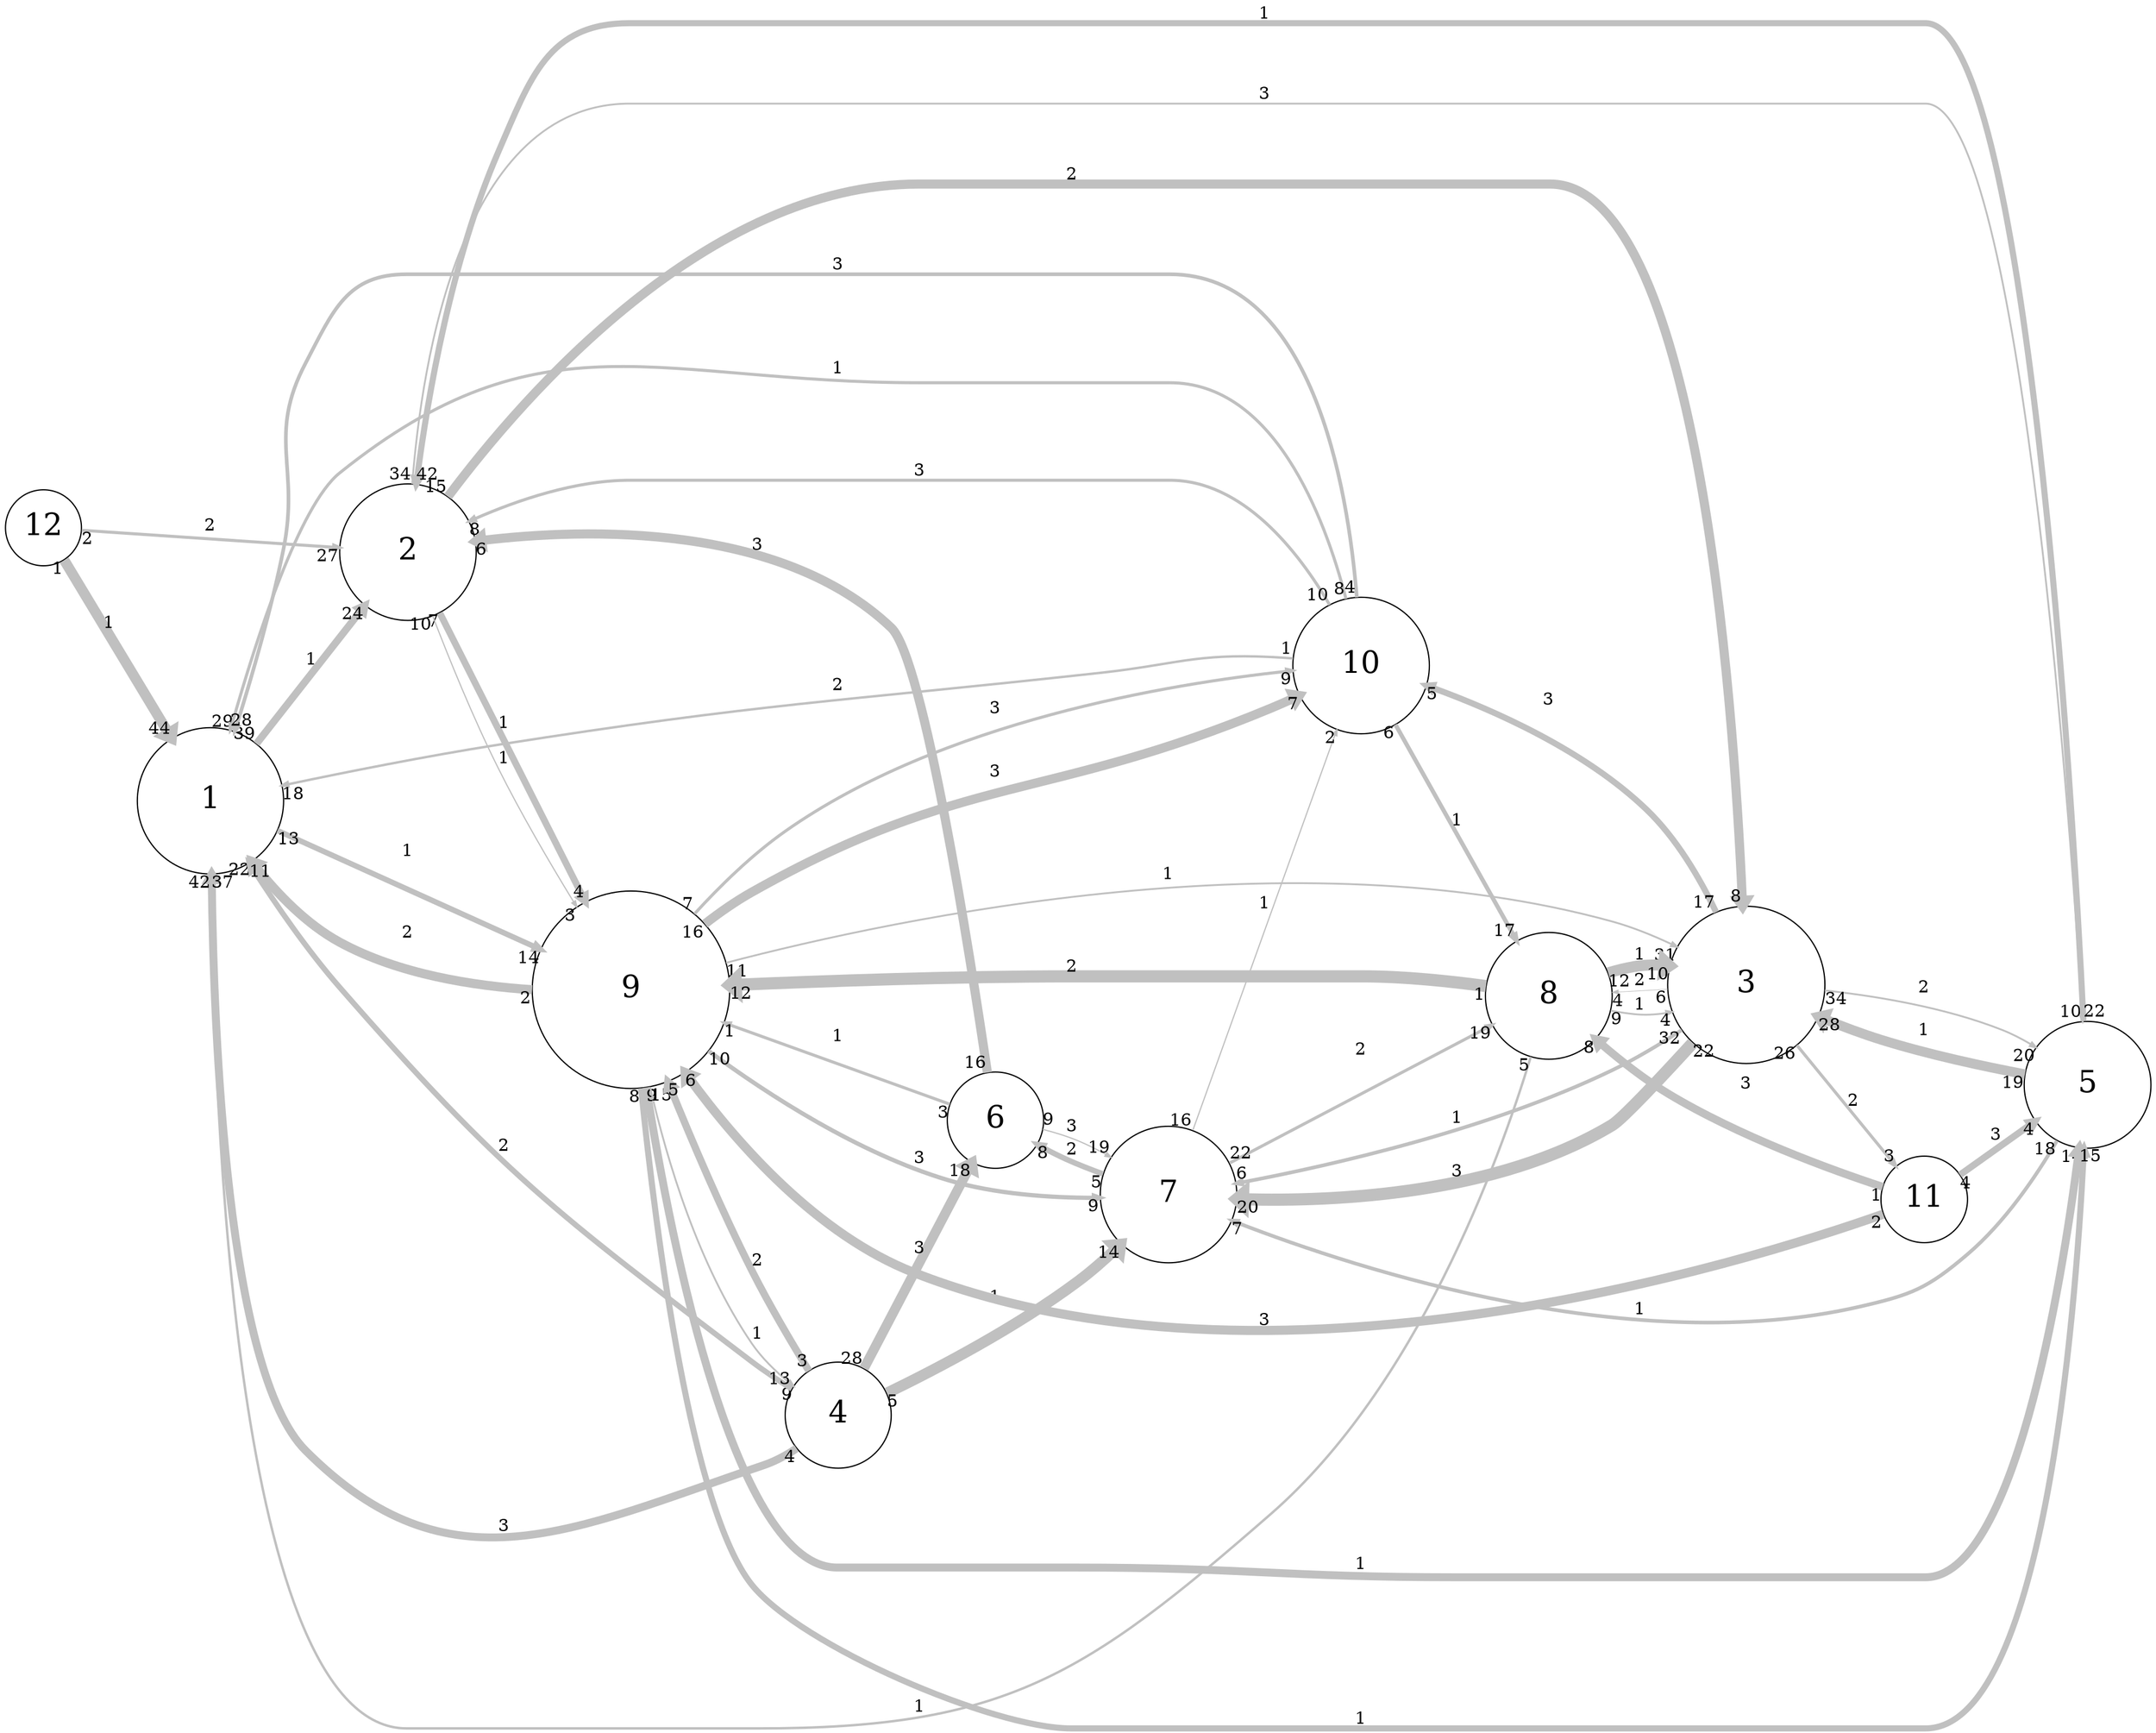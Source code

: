 digraph "" {
	graph [bb="0,0,1605.4,1374.5",
		overlap=false,
		rankdir=LR,
		ratio=0.5,
		scale=1,
		splines=spline
	];
	node [fontsize=25,
		label="\N",
		shape=circle
	];
	edge [arrowsize=0.5,
		splines=true
	];
	0	[height=1.6731,
		label=1,
		pos="159.35,498",
		width=1.6731];
	1	[height=1.5577,
		label=2,
		pos="318.35,823",
		width=1.5577];
	0 -> 1	[key=0,
		capacity=1,
		color=grey,
		from_pd=38,
		head_lp="286.25,764.33",
		headlabel=24,
		label=1,
		lp="241.35,678.25",
		penwidth=6.0,
		pos="e,293,772.58 186.45,552.03 214.48,610.05 258.9,702 288.09,762.43",
		pt=9,
		tail_lp="193.2,560.28",
		taillabel=39,
		to_pd=23];
	8	[height=2.25,
		label=9,
		pos="498.35,759",
		width=2.25];
	0 -> 8	[key=0,
		capacity=1,
		color=grey,
		from_pd=12,
		head_lp="480.05,670.17",
		headlabel=14,
		label=1,
		lp="318.35,510.25",
		penwidth=4.5,
		pos="e,486.8,678.42 218.69,487.43 263.18,482.04 325.02,480.44 374.43,501.5 439.15,529.09 469.89,605.33 484.44,667.74",
		pt=12,
		tail_lp="225.44,495.68",
		taillabel=13,
		to_pd=13];
	1 -> 8	[key=0,
		capacity=1,
		color=grey,
		from_pd=6,
		head_lp="418.46,794.4",
		headlabel=4,
		label=1,
		lp="395.35,804.25",
		penwidth=5.5,
		pos="e,421.84,786.15 371.31,804.32 383.91,799.79 397.7,794.83 411.4,789.9",
		pt=10,
		tail_lp="374.69,812.57",
		taillabel=7,
		to_pd=3];
	1 -> 8	[key=1,
		capacity=1,
		color=grey,
		from_pd=9,
		head_lp="413.87,757.79",
		headlabel=3,
		label=1,
		lp="395.35,781.25",
		penwidth=1.0,
		pos="e,417.24,766.04 362.87,788.66 372.06,782.78 382.01,777.34 391.98,773.5 398.11,771.14 404.58,769.15 411.16,767.48",
		pt=19,
		tail_lp="369.62,780.41",
		taillabel=10,
		to_pd=2];
	2	[height=1.7885,
		label=3,
		pos="1239.4,1055",
		width=1.7885];
	1 -> 2	[key=0,
		capacity=2,
		color=grey,
		from_pd=14,
		head_lp="1208.5,1121.9",
		headlabel=8,
		label=2,
		lp="791.35,1293.2",
		penwidth=7.5,
		pos="e,1211.9,1113.6 330.57,877.99 343.88,932.57 370.44,1016.3 417.35,1075 521.75,1205.5 562.2,1285 729.35,1285 729.35,1285 729.35,1285 \
1081.4,1285 1120.7,1285 1173.5,1192 1206.7,1124.3",
		pt=6,
		tail_lp="337.32,886.24",
		taillabel=15,
		to_pd=7];
	4	[height=1.4423,
		label=5,
		pos="1553.4,992",
		width=1.4423];
	1 -> 4	[key=0,
		capacity=3,
		color=grey,
		from_pd=33,
		head_lp="1535.9,1051.5",
		headlabel=10,
		label=3,
		lp="929.35,1366.2",
		penwidth=1.5,
		pos="e,1542.6,1043.3 321.86,879.18 327.09,957.42 343.1,1102.3 391.98,1215 423.38,1287.4 418.4,1358 497.35,1358 497.35,1358 497.35,1358 \
1403.4,1358 1469,1358 1519.8,1153.5 1541.2,1050.2",
		pt=18,
		tail_lp="315.11,887.43",
		taillabel=34,
		to_pd=9];
	8 -> 0	[key=0,
		capacity=2,
		color=grey,
		from_pd=1,
		head_lp="214.31,526.32",
		headlabel=22,
		label=2,
		lp="318.35,670.25",
		penwidth=7.5,
		pos="e,207.56,534.57 433.79,709.77 371.3,661.37 276.82,588.2 216.88,541.78",
		pt=6,
		tail_lp="430.41,701.52",
		taillabel=2,
		to_pd=21];
	8 -> 2	[key=0,
		capacity=1,
		color=grey,
		from_pd=10,
		head_lp="1171.6,1025.5",
		headlabel=31,
		label=1,
		lp="852.35,917.25",
		penwidth=1.5,
		pos="e,1178.4,1033.8 572.91,790.77 670.82,832.79 849.55,908.57 1004,969 1060.1,990.98 1124.5,1014.5 1171.5,1031.3",
		pt=18,
		tail_lp="579.66,782.52",
		taillabel=11,
		to_pd=30];
	8 -> 4	[key=0,
		capacity=1,
		color=grey,
		from_pd=7,
		head_lp="1543.6,931.8",
		headlabel=14,
		label=1,
		lp="1007.4,476.25",
		penwidth=5.0,
		pos="e,1550.4,940.05 523.92,681.69 542.73,637.42 573.77,586.51 621.73,565 791.83,488.7 1314.7,385.29 1458.4,504 1522.9,557.22 1543.6,\
809.41 1549.8,928.91",
		pt=11,
		tail_lp="520.54,673.44",
		taillabel=8,
		to_pd=13];
	8 -> 4	[key=1,
		capacity=1,
		color=grey,
		from_pd=8,
		head_lp="1558.6,931.75",
		headlabel=15,
		label=1,
		lp="1007.4,341.25",
		penwidth=6.5,
		pos="e,1551.9,940 521.74,680.95 540.33,630.24 571.94,566.91 621.73,530 921.6,307.71 1157.8,235.68 1458.4,457 1533.2,512.09 1548.5,799.35 \
1551.6,928.73",
		pt=8,
		tail_lp="525.11,672.7",
		taillabel=9,
		to_pd=14];
	6	[height=1.5577,
		label=7,
		pos="929.35,1068",
		width=1.5577];
	8 -> 6	[key=0,
		capacity=3,
		color=grey,
		from_pd=9,
		head_lp="875.34,1034.7",
		headlabel=9,
		label=3,
		lp="730.35,966.25",
		penwidth=3.5,
		pos="e,878.72,1042.9 551.47,820.65 565.5,835.63 581.19,851.06 596.98,864 685.09,936.25 800.95,1001.9 869.74,1038.2",
		pt=14,
		tail_lp="558.22,812.4",
		taillabel=10,
		to_pd=8];
	9	[height=1.5577,
		label=10,
		pos="1402.4,569",
		width=1.5577];
	8 -> 9	[key=0,
		capacity=3,
		color=grey,
		from_pd=15,
		head_lp="1344.3,574.69",
		headlabel=7,
		label=3,
		lp="929.35,661.25",
		penwidth=7.5,
		pos="e,1347.7,582.94 555.45,701.28 585.13,676.88 623.77,654 664.35,654 664.35,654 664.35,654 853.35,654 1029.7,654 1234.3,610.47 1336.4,\
585.72",
		pt=6,
		tail_lp="562.2,709.53",
		taillabel=16,
		to_pd=6];
	8 -> 9	[key=1,
		capacity=3,
		color=grey,
		from_pd=6,
		head_lp="1342.7,560.75",
		headlabel=9,
		label=3,
		lp="929.35,577.25",
		penwidth=2.5,
		pos="e,1346.1,569 529.37,683.63 556.02,630.59 600.67,569 664.35,569 664.35,569 664.35,569 853.35,569 1028.5,569 1235.2,569 1337.5,569",
		pt=16,
		tail_lp="532.74,675.38",
		taillabel=7,
		to_pd=8];
	3	[height=1.2115,
		label=4,
		pos="665.35,1109",
		width=1.2115];
	8 -> 3	[key=0,
		capacity=1,
		color=grey,
		from_pd=14,
		head_lp="642.94,1065.4",
		headlabel=9,
		label=1,
		lp="600.35,1023.2",
		penwidth=1.5,
		pos="e,639.56,1073.7 525.84,835.63 543.75,884.52 569.15,948.69 596.98,1003 608.33,1025.2 622.96,1048.6 635.68,1067.9",
		pt=18,
		tail_lp="532.59,843.88",
		taillabel=15,
		to_pd=8];
	2 -> 4	[key=0,
		capacity=2,
		color=grey,
		from_pd=33,
		head_lp="1495.6,1010.3",
		headlabel=20,
		label=2,
		lp="1402.4,1040.2",
		penwidth=1.5,
		pos="e,1502.4,1002.1 1302.7,1042.4 1359,1031 1441.1,1014.5 1495.6,1003.5",
		pt=18,
		tail_lp="1309.5,1050.7",
		taillabel=34,
		to_pd=19];
	2 -> 6	[key=0,
		capacity=1,
		color=grey,
		from_pd=31,
		head_lp="985.23,1080.3",
		headlabel=6,
		label=1,
		lp="1080.4,1118.2",
		penwidth=3.0,
		pos="e,981.85,1088.5 1186.2,1091.8 1176.8,1096.8 1166.8,1101.2 1156.7,1104 1101.5,1119.3 1036.9,1106 990.8,1091.5",
		pt=15,
		tail_lp="1179.5,1083.6",
		taillabel=32,
		to_pd=5];
	2 -> 6	[key=1,
		capacity=3,
		color=grey,
		from_pd=21,
		head_lp="992.51,1060.2",
		headlabel=20,
		label=3,
		lp="1080.4,1076.2",
		penwidth=10.0,
		pos="e,985.76,1068.4 1175.1,1062.6 1168.9,1063.1 1162.7,1063.6 1156.7,1064 1103.6,1067.4 1043.3,1068.3 998.32,1068.4",
		pt=1,
		tail_lp="1168.4,1054.3",
		taillabel=22,
		to_pd=19];
	7	[height=1.4423,
		label=8,
		pos="1080.4,866",
		width=1.4423];
	2 -> 7	[key=0,
		capacity=2,
		color=grey,
		from_pd=5,
		head_lp="1110.9,913.87",
		headlabel=4,
		label=2,
		lp="1153.4,962.25",
		penwidth=0.5,
		pos="e,1114.3,905.62 1197.4,1005.7 1172.7,975.96 1141.5,938.45 1117.7,909.78",
		pt=20,
		tail_lp="1200.7,997.42",
		taillabel=6,
		to_pd=3];
	2 -> 9	[key=0,
		capacity=3,
		color=grey,
		from_pd=16,
		head_lp="1385.4,632.04",
		headlabel=5,
		label=3,
		lp="1325.4,869.25",
		penwidth=5.0,
		pos="e,1388.8,623.79 1269.2,997.43 1280.9,973 1293.8,943.98 1303.7,917 1339.2,820.5 1369.2,704.98 1386.3,634.31",
		pt=11,
		tail_lp="1262.5,989.18",
		taillabel=17,
		to_pd=4];
	10	[height=0.98077,
		label=11,
		pos="1402.4,908",
		width=0.98077];
	2 -> 10	[key=0,
		capacity=2,
		color=grey,
		from_pd=25,
		head_lp="1378.9,939.8",
		headlabel=3,
		label=2,
		lp="1325.4,985.25",
		penwidth=2.5,
		pos="e,1375.6,931.55 1287.4,1012.1 1313.7,988.07 1345.8,958.76 1369.2,937.37",
		pt=16,
		tail_lp="1294.1,1020.3",
		taillabel=26,
		to_pd=2];
	4 -> 1	[key=0,
		capacity=1,
		color=grey,
		from_pd=21,
		head_lp="349.31,763.82",
		headlabel=42,
		label=1,
		lp="929.35,249.25",
		penwidth=5.0,
		pos="e,342.56,772.07 1553.1,939.79 1554.2,769.48 1546.1,241 1403.4,241 729.35,241 729.35,241 729.35,241 573.31,241 508.4,275.27 417.35,\
402 343.64,504.6 407.3,561.01 374.43,683 367.29,709.48 356.74,737.79 346.78,761.97",
		pt=11,
		tail_lp="1559.9,931.54",
		taillabel=22,
		to_pd=41];
	4 -> 2	[key=0,
		capacity=1,
		color=grey,
		from_pd=18,
		head_lp="1310.1,1067.7",
		headlabel=28,
		label=1,
		lp="1402.4,1073.2",
		penwidth=8.0,
		pos="e,1303.3,1063.6 1512.8,1024.8 1496.9,1036 1477.8,1047.2 1458.4,1053 1412.2,1066.9 1357.9,1067.5 1315.1,1064.5",
		pt=5,
		tail_lp="1506.1,1033.1",
		taillabel=19,
		to_pd=27];
	4 -> 6	[key=0,
		capacity=1,
		color=grey,
		from_pd=17,
		head_lp="949.75,1127.3",
		headlabel=7,
		label=1,
		lp="1239.4,1232.2",
		penwidth=3.0,
		pos="e,953.12,1119.1 1543.1,1043.2 1527.4,1111.5 1488.7,1224 1403.4,1224 1079.4,1224 1079.4,1224 1079.4,1224 1023.6,1224 982.37,1171.3 \
957.56,1127.2",
		pt=15,
		tail_lp="1549.8,1051.5",
		taillabel=18,
		to_pd=6];
	6 -> 7	[key=0,
		capacity=2,
		color=grey,
		from_pd=21,
		head_lp="1055.4,915.86",
		headlabel=19,
		label=2,
		lp="1007.4,975.25",
		penwidth=2.5,
		pos="e,1048.7,907.61 963.42,1023.2 987.19,990.94 1019.2,947.52 1043.6,914.49",
		pt=16,
		tail_lp="970.17,1014.9",
		taillabel=22,
		to_pd=18];
	6 -> 9	[key=0,
		capacity=1,
		color=grey,
		from_pd=15,
		head_lp="1363.7,598.47",
		headlabel=2,
		label=1,
		lp="1153.4,719.25",
		penwidth=1.0,
		pos="e,1360.4,606.72 940.15,1012.7 952.57,955.63 978.64,866.42 1028.4,805 1125.6,685.17 1201,717.55 1328.7,631 1337.8,624.88 1346.9,617.81 \
1355.6,610.68",
		pt=19,
		tail_lp="933.4,1004.5",
		taillabel=16,
		to_pd=1];
	5	[height=1.0962,
		label=6,
		pos="791.35,1143",
		width=1.0962];
	6 -> 5	[key=0,
		capacity=2,
		color=grey,
		from_pd=4,
		head_lp="833.03,1140.4",
		headlabel=8,
		label=2,
		lp="852.35,1132.2",
		penwidth=4.5,
		pos="e,829.65,1132.1 885.16,1102.7 875.78,1109.3 865.68,1115.8 855.73,1121 850.76,1123.6 845.42,1126 840.02,1128.2",
		pt=12,
		tail_lp="881.78,1094.5",
		taillabel=5,
		to_pd=7];
	7 -> 0	[key=0,
		capacity=1,
		color=grey,
		from_pd=4,
		head_lp="201.44,440.78",
		headlabel=37,
		label=1,
		lp="665.35,383.25",
		penwidth=2.0,
		pos="e,194.69,449.03 1077.5,813.68 1072.8,716.66 1057.7,514.25 1010.7,465 882.12,330.22 787.64,375 601.35,375 317.35,375 317.35,375 317.35,\
375 269.92,375 228.3,410.21 199.85,442.96",
		pt=17,
		tail_lp="1074.1,805.43",
		taillabel=5,
		to_pd=36];
	7 -> 8	[key=0,
		capacity=2,
		color=grey,
		from_pd=0,
		head_lp="585.23,765.35",
		headlabel=12,
		label=2,
		lp="791.35,828.25",
		penwidth=10.0,
		pos="e,578.48,773.6 1029,856.7 931.13,838.66 714.26,798.65 590.52,775.82",
		pt=1,
		tail_lp="1025.6,848.45",
		taillabel=1,
		to_pd=11];
	7 -> 2	[key=0,
		capacity=1,
		color=grey,
		from_pd=8,
		head_lp="1210.6,990.6",
		headlabel=4,
		label=1,
		lp="1153.4,936.25",
		penwidth=1.5,
		pos="e,1207.2,998.85 1122.5,896.32 1134.2,905.93 1146.6,917.06 1156.7,928.5 1174,947.98 1190.2,971.46 1203.5,992.87",
		pt=18,
		tail_lp="1125.9,904.57",
		taillabel=9,
		to_pd=3];
	7 -> 2	[key=1,
		capacity=1,
		color=grey,
		from_pd=11,
		head_lp="1195.5,1022.7",
		headlabel=10,
		label=1,
		lp="1153.4,990.25",
		penwidth=9.0,
		pos="e,1188.8,1014.5 1106.1,911.39 1118.2,931.73 1133.6,955.48 1150,975 1159,985.77 1169.5,996.46 1180,1006.4",
		pt=3,
		tail_lp="1099.4,919.64",
		taillabel=12,
		to_pd=9];
	9 -> 0	[key=0,
		capacity=3,
		color=grey,
		from_pd=3,
		head_lp="155.99,429.41",
		headlabel=29,
		label=3,
		lp="791.35,179.25",
		penwidth=3.0,
		pos="e,162.74,437.66 1380.2,517.16 1363.5,480.86 1337.4,432.97 1303.7,399 1110.8,204.21 1005.5,169 731.35,169 317.35,169 317.35,169 317.35,\
169 203.43,169 172.09,331.66 163.52,428.24",
		pt=15,
		tail_lp="1376.8,508.91",
		taillabel=4,
		to_pd=28];
	9 -> 0	[key=1,
		capacity=2,
		color=grey,
		from_pd=0,
		head_lp="176.91,429.99",
		headlabel=18,
		label=2,
		lp="791.35,93.25",
		penwidth=2.0,
		pos="e,170.16,438.24 1395.7,512.91 1386.5,449.33 1363,345.96 1303.7,280 1123.9,80.056 1000.2,84 731.35,84 317.35,84 317.35,84 317.35,\
84 244.11,84 192.91,313.41 171.52,430.68",
		pt=17,
		tail_lp="1392.3,504.66",
		taillabel=1,
		to_pd=17];
	9 -> 0	[key=2,
		capacity=1,
		color=grey,
		from_pd=7,
		head_lp="159.72,429.68",
		headlabel=28,
		label=1,
		lp="791.35,8.25",
		penwidth=2.5,
		pos="e,166.47,437.93 1397.5,512.88 1386,369.33 1346.2,0 1240.4,0 317.35,0 317.35,0 317.35,0 228.33,0 183.5,293.08 167.44,429.57",
		pt=16,
		tail_lp="1400.8,504.63",
		taillabel=8,
		to_pd=27];
	9 -> 1	[key=0,
		capacity=3,
		color=grey,
		from_pd=9,
		head_lp="341.79,765.13",
		headlabel=8,
		label=3,
		lp="852.35,306.25",
		penwidth=2.5,
		pos="e,345.16,773.38 1359.5,532.18 1291.8,475.39 1151.7,368.84 1010.7,329 843.52,281.74 770.94,278.97 621.73,368 542.31,415.39 408.42,\
654.63 349.13,765.91",
		pt=16,
		tail_lp="1366.2,540.43",
		taillabel=10,
		to_pd=7];
	9 -> 7	[key=0,
		capacity=1,
		color=grey,
		from_pd=5,
		head_lp="1133.5,833.48",
		headlabel=17,
		label=1,
		lp="1239.4,819.25",
		penwidth=3.5,
		pos="e,1126.7,841.73 1377.4,619.71 1364.9,642.98 1348.1,670 1328.7,691 1271.6,752.85 1189.2,805.78 1135.4,836.76",
		pt=14,
		tail_lp="1374,627.96",
		taillabel=6,
		to_pd=16];
	10 -> 8	[key=0,
		capacity=3,
		color=grey,
		from_pd=1,
		head_lp="583.03,753.04",
		headlabel=6,
		label=3,
		lp="929.35,795.25",
		penwidth=7.5,
		pos="e,579.66,761.29 1377.3,882.61 1364.1,870.09 1346.8,855.82 1328.7,847 1248.5,807.79 1220.7,817.6 1132.3,805 941.03,777.74 714.83,\
766.24 591.29,761.7",
		pt=6,
		tail_lp="1373.9,874.36",
		taillabel=2,
		to_pd=5];
	10 -> 4	[key=0,
		capacity=3,
		color=grey,
		from_pd=3,
		head_lp="1504.2,958.49",
		headlabel=4,
		label=3,
		lp="1480.4,960.25",
		penwidth=5.5,
		pos="e,1507.5,966.74 1433.5,925 1451.9,935.39 1476.1,949 1497.8,961.23",
		pt=10,
		tail_lp="1436.9,916.75",
		taillabel=4,
		to_pd=3];
	10 -> 7	[key=0,
		capacity=3,
		color=grey,
		from_pd=0,
		head_lp="1135.4,864.41",
		headlabel=8,
		label=3,
		lp="1239.4,902.25",
		penwidth=6.5,
		pos="e,1132.1,872.66 1367.1,903.51 1313.8,896.5 1210,882.88 1143.2,874.12",
		pt=8,
		tail_lp="1363.7,895.26",
		taillabel=1,
		to_pd=7];
	3 -> 0	[key=0,
		capacity=3,
		color=grey,
		from_pd=3,
		head_lp="165.11,565.57",
		headlabel=42,
		label=3,
		lp="395.35,1202.2",
		penwidth=6.5,
		pos="e,171.86,557.32 627.14,1130.5 619.61,1133.9 611.58,1137 603.73,1139 445.95,1178.8 337.87,1251.4 237.98,1123 219.86,1099.7 223,887.32 \
219.58,858 207.78,756.93 187.47,640.93 173.97,568.55",
		pt=8,
		tail_lp="623.77,1138.7",
		taillabel=4,
		to_pd=41];
	3 -> 0	[key=1,
		capacity=2,
		color=grey,
		from_pd=12,
		head_lp="154.98,566.83",
		headlabel=11,
		label=2,
		lp="395.35,1009.2",
		penwidth=4.5,
		pos="e,161.73,558.58 622.69,1098.1 540.59,1074.5 357.62,1010.4 262.27,888 189.41,794.49 168.35,653.97 162.44,569.6",
		pt=12,
		tail_lp="615.94,1106.4",
		taillabel=13,
		to_pd=10];
	3 -> 8	[key=0,
		capacity=2,
		color=grey,
		from_pd=2,
		head_lp="529.45,824.52",
		headlabel=5,
		label=2,
		lp="600.35,990.25",
		penwidth=6.0,
		pos="e,532.83,832.77 645.09,1070.2 631.49,1042.6 612.91,1004.6 596.98,971 577.05,928.99 555.37,882.05 537.52,843.03",
		pt=9,
		tail_lp="648.47,1061.9",
		taillabel=3,
		to_pd=4];
	3 -> 6	[key=0,
		capacity=1,
		color=grey,
		from_pd=4,
		head_lp="866.24,1059",
		headlabel=14,
		label=1,
		lp="791.35,1086.2",
		penwidth=9.0,
		pos="e,872.99,1067.3 705.72,1092.3 720.01,1087 736.44,1081.6 751.89,1078.5 787.51,1071.2 827.95,1068.5 861.12,1067.6",
		pt=3,
		tail_lp="709.09,1100.6",
		taillabel=5,
		to_pd=13];
	3 -> 5	[key=0,
		capacity=3,
		color=grey,
		from_pd=27,
		head_lp="746.25,1124.5",
		headlabel=18,
		label=3,
		lp="730.35,1135.2",
		penwidth=8.0,
		pos="e,753,1132.8 707.64,1120.3 718.52,1123.3 730.35,1126.5 741.58,1129.6",
		pt=5,
		tail_lp="714.39,1128.6",
		taillabel=28,
		to_pd=17];
	5 -> 1	[key=0,
		capacity=3,
		color=grey,
		from_pd=15,
		head_lp="348.7,880.93",
		headlabel=6,
		label=3,
		lp="600.35,1159.2",
		penwidth=7.5,
		pos="e,345.32,872.68 754.15,1157.5 718.83,1169.3 664.35,1181.1 621.73,1162 493.87,1104.7 397.85,963.68 351.05,882.73",
		pt=6,
		tail_lp="747.4,1165.7",
		taillabel=16,
		to_pd=5];
	5 -> 8	[key=0,
		capacity=1,
		color=grey,
		from_pd=2,
		head_lp="539.96,839.14",
		headlabel=1,
		label=1,
		lp="665.35,1047.2",
		penwidth=2.5,
		pos="e,536.59,830.89 764.31,1114 760.08,1109 755.8,1103.9 751.89,1099 731.6,1073.5 729.96,1064.4 708.97,1039.5 663.13,985.04 640.22,981.54 \
596.98,925 576.46,898.18 556.94,866.7 540.83,838.39",
		pt=16,
		tail_lp="760.93,1105.7",
		taillabel=3,
		to_pd=0];
	5 -> 6	[key=0,
		capacity=3,
		color=grey,
		from_pd=8,
		head_lp="870.58,1081.7",
		headlabel=19,
		label=3,
		lp="852.35,1112.2",
		penwidth=1.0,
		pos="e,877.33,1089.9 823.8,1120.3 831.84,1114.8 840.59,1109.2 848.98,1104.5 856.13,1100.5 863.82,1096.5 871.48,1092.8",
		pt=19,
		tail_lp="820.43,1128.5",
		taillabel=9,
		to_pd=18];
	11	[height=0.78211,
		label=12,
		pos="28.35,936",
		width=0.78211];
	11 -> 0	[key=0,
		capacity=1,
		color=grey,
		from_pd=0,
		head_lp="134.55,564.13",
		headlabel=44,
		label=1,
		lp="77.35,789.25",
		penwidth=8.5,
		pos="e,141.3,555.88 37.322,908.93 57.091,841.81 108.86,666.03 137.88,567.5",
		pt=4,
		tail_lp="33.947,900.68",
		taillabel=1,
		to_pd=43];
	11 -> 1	[key=0,
		capacity=2,
		color=grey,
		from_pd=1,
		head_lp="258.86,851.55",
		headlabel=27,
		label=2,
		lp="159.35,916.25",
		penwidth=2.5,
		pos="e,265.61,843.3 54.908,925.97 100.12,908.23 195.33,870.88 257.78,846.37",
		pt=16,
		tail_lp="58.283,917.72",
		taillabel=2,
		to_pd=26];
}
